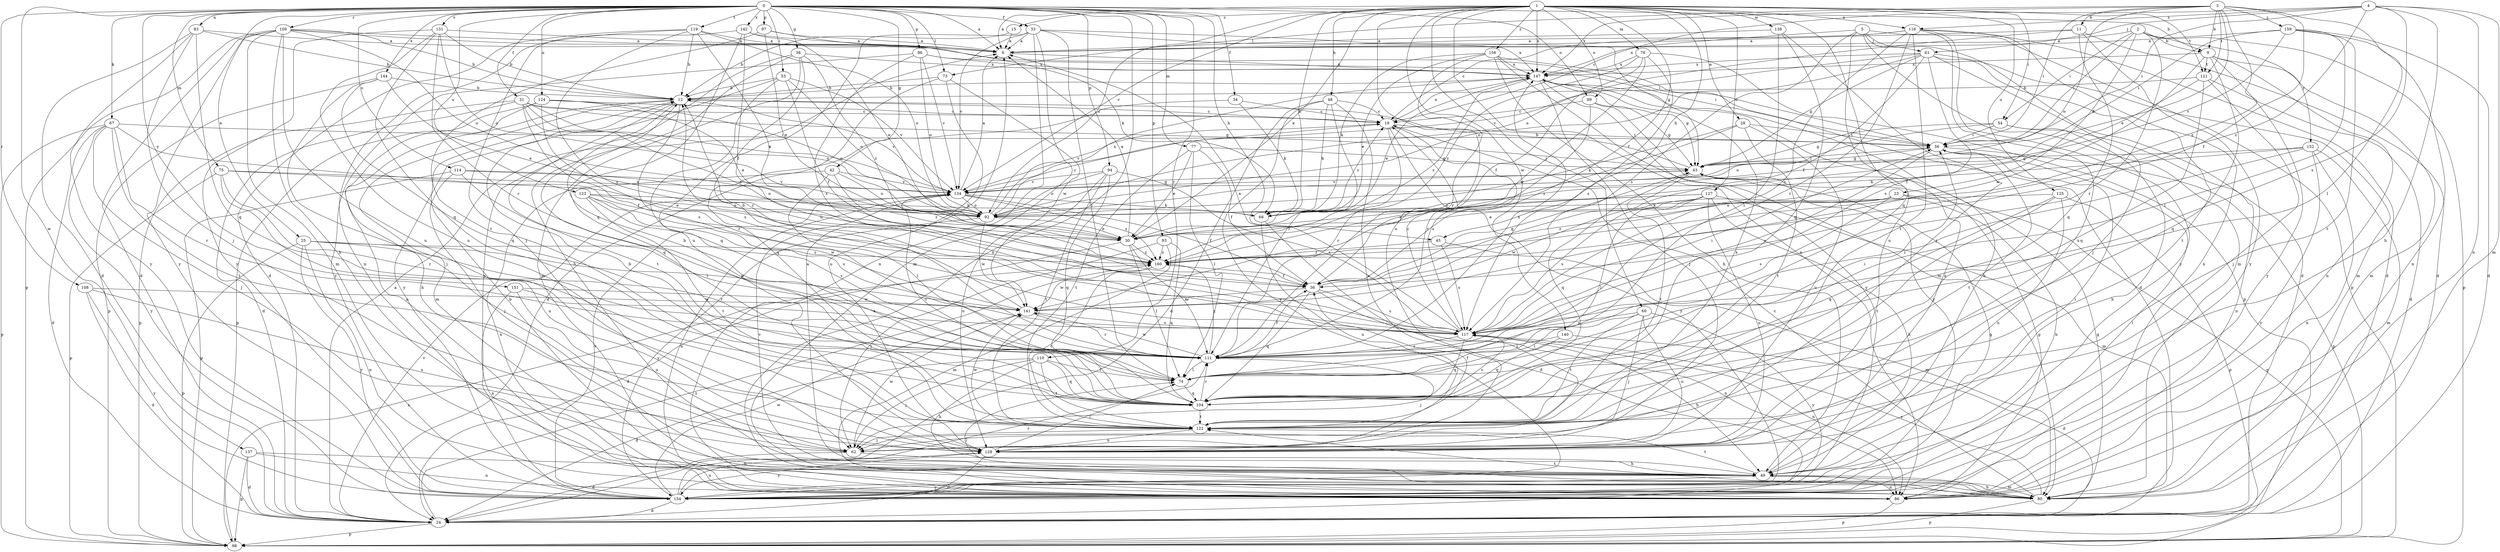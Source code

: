 strict digraph  {
0;
1;
2;
3;
4;
5;
6;
9;
11;
12;
15;
19;
23;
24;
25;
28;
30;
31;
33;
34;
36;
38;
42;
43;
45;
48;
49;
53;
54;
56;
60;
61;
62;
67;
68;
73;
74;
75;
77;
78;
80;
83;
86;
89;
92;
93;
94;
96;
97;
98;
104;
108;
109;
110;
111;
114;
116;
117;
119;
121;
122;
123;
124;
125;
127;
128;
131;
134;
137;
138;
140;
141;
142;
144;
147;
151;
152;
154;
156;
159;
160;
0 -> 6  [label=a];
0 -> 9  [label=b];
0 -> 25  [label=e];
0 -> 31  [label=f];
0 -> 33  [label=f];
0 -> 34  [label=f];
0 -> 38  [label=g];
0 -> 42  [label=g];
0 -> 45  [label=h];
0 -> 53  [label=i];
0 -> 67  [label=k];
0 -> 73  [label=l];
0 -> 75  [label=m];
0 -> 77  [label=m];
0 -> 83  [label=n];
0 -> 86  [label=n];
0 -> 89  [label=o];
0 -> 93  [label=p];
0 -> 94  [label=p];
0 -> 96  [label=p];
0 -> 97  [label=p];
0 -> 108  [label=r];
0 -> 109  [label=r];
0 -> 110  [label=r];
0 -> 114  [label=s];
0 -> 119  [label=t];
0 -> 123  [label=u];
0 -> 124  [label=u];
0 -> 131  [label=v];
0 -> 137  [label=w];
0 -> 142  [label=x];
0 -> 144  [label=x];
0 -> 151  [label=y];
1 -> 6  [label=a];
1 -> 15  [label=c];
1 -> 28  [label=e];
1 -> 30  [label=e];
1 -> 36  [label=f];
1 -> 45  [label=h];
1 -> 48  [label=h];
1 -> 54  [label=i];
1 -> 60  [label=j];
1 -> 68  [label=k];
1 -> 78  [label=m];
1 -> 86  [label=n];
1 -> 89  [label=o];
1 -> 92  [label=o];
1 -> 104  [label=q];
1 -> 116  [label=s];
1 -> 121  [label=t];
1 -> 125  [label=u];
1 -> 127  [label=u];
1 -> 128  [label=u];
1 -> 134  [label=v];
1 -> 138  [label=w];
1 -> 140  [label=w];
1 -> 147  [label=x];
1 -> 156  [label=z];
2 -> 6  [label=a];
2 -> 9  [label=b];
2 -> 23  [label=d];
2 -> 54  [label=i];
2 -> 56  [label=i];
2 -> 98  [label=p];
2 -> 111  [label=r];
2 -> 152  [label=y];
3 -> 9  [label=b];
3 -> 11  [label=b];
3 -> 30  [label=e];
3 -> 36  [label=f];
3 -> 56  [label=i];
3 -> 73  [label=l];
3 -> 74  [label=l];
3 -> 92  [label=o];
3 -> 121  [label=t];
3 -> 147  [label=x];
3 -> 159  [label=z];
3 -> 160  [label=z];
4 -> 19  [label=c];
4 -> 49  [label=h];
4 -> 56  [label=i];
4 -> 61  [label=j];
4 -> 80  [label=m];
4 -> 86  [label=n];
4 -> 116  [label=s];
4 -> 117  [label=s];
4 -> 160  [label=z];
5 -> 24  [label=d];
5 -> 61  [label=j];
5 -> 80  [label=m];
5 -> 98  [label=p];
5 -> 117  [label=s];
5 -> 128  [label=u];
5 -> 147  [label=x];
6 -> 147  [label=x];
9 -> 80  [label=m];
9 -> 86  [label=n];
9 -> 104  [label=q];
9 -> 121  [label=t];
9 -> 141  [label=w];
9 -> 147  [label=x];
9 -> 154  [label=y];
11 -> 6  [label=a];
11 -> 24  [label=d];
11 -> 92  [label=o];
11 -> 104  [label=q];
11 -> 154  [label=y];
12 -> 19  [label=c];
12 -> 80  [label=m];
12 -> 86  [label=n];
12 -> 104  [label=q];
12 -> 111  [label=r];
12 -> 122  [label=t];
12 -> 134  [label=v];
15 -> 6  [label=a];
15 -> 12  [label=b];
19 -> 56  [label=i];
19 -> 111  [label=r];
19 -> 117  [label=s];
19 -> 134  [label=v];
19 -> 147  [label=x];
19 -> 154  [label=y];
23 -> 30  [label=e];
23 -> 49  [label=h];
23 -> 68  [label=k];
23 -> 98  [label=p];
23 -> 117  [label=s];
23 -> 160  [label=z];
24 -> 6  [label=a];
24 -> 98  [label=p];
24 -> 134  [label=v];
24 -> 160  [label=z];
25 -> 86  [label=n];
25 -> 98  [label=p];
25 -> 111  [label=r];
25 -> 141  [label=w];
25 -> 154  [label=y];
25 -> 160  [label=z];
28 -> 56  [label=i];
28 -> 68  [label=k];
28 -> 122  [label=t];
28 -> 128  [label=u];
28 -> 160  [label=z];
30 -> 6  [label=a];
30 -> 24  [label=d];
30 -> 74  [label=l];
30 -> 111  [label=r];
30 -> 160  [label=z];
31 -> 19  [label=c];
31 -> 24  [label=d];
31 -> 43  [label=g];
31 -> 92  [label=o];
31 -> 98  [label=p];
31 -> 117  [label=s];
31 -> 134  [label=v];
31 -> 160  [label=z];
33 -> 6  [label=a];
33 -> 43  [label=g];
33 -> 74  [label=l];
33 -> 80  [label=m];
33 -> 86  [label=n];
33 -> 128  [label=u];
33 -> 134  [label=v];
33 -> 147  [label=x];
34 -> 19  [label=c];
34 -> 68  [label=k];
34 -> 104  [label=q];
36 -> 43  [label=g];
36 -> 86  [label=n];
36 -> 104  [label=q];
36 -> 117  [label=s];
36 -> 141  [label=w];
38 -> 49  [label=h];
38 -> 80  [label=m];
38 -> 111  [label=r];
38 -> 147  [label=x];
38 -> 154  [label=y];
38 -> 160  [label=z];
42 -> 74  [label=l];
42 -> 86  [label=n];
42 -> 92  [label=o];
42 -> 134  [label=v];
42 -> 160  [label=z];
43 -> 12  [label=b];
43 -> 56  [label=i];
43 -> 104  [label=q];
43 -> 122  [label=t];
43 -> 134  [label=v];
45 -> 80  [label=m];
45 -> 117  [label=s];
45 -> 160  [label=z];
48 -> 19  [label=c];
48 -> 24  [label=d];
48 -> 68  [label=k];
48 -> 111  [label=r];
48 -> 128  [label=u];
48 -> 154  [label=y];
49 -> 6  [label=a];
49 -> 80  [label=m];
49 -> 86  [label=n];
49 -> 122  [label=t];
49 -> 134  [label=v];
49 -> 147  [label=x];
49 -> 154  [label=y];
53 -> 12  [label=b];
53 -> 36  [label=f];
53 -> 92  [label=o];
53 -> 104  [label=q];
53 -> 134  [label=v];
53 -> 154  [label=y];
54 -> 43  [label=g];
54 -> 49  [label=h];
54 -> 56  [label=i];
54 -> 86  [label=n];
54 -> 92  [label=o];
56 -> 43  [label=g];
56 -> 98  [label=p];
56 -> 117  [label=s];
56 -> 122  [label=t];
60 -> 62  [label=j];
60 -> 74  [label=l];
60 -> 117  [label=s];
60 -> 122  [label=t];
60 -> 128  [label=u];
60 -> 154  [label=y];
61 -> 36  [label=f];
61 -> 43  [label=g];
61 -> 62  [label=j];
61 -> 80  [label=m];
61 -> 92  [label=o];
61 -> 117  [label=s];
61 -> 122  [label=t];
61 -> 134  [label=v];
61 -> 147  [label=x];
62 -> 24  [label=d];
62 -> 49  [label=h];
62 -> 141  [label=w];
67 -> 24  [label=d];
67 -> 36  [label=f];
67 -> 56  [label=i];
67 -> 62  [label=j];
67 -> 98  [label=p];
67 -> 111  [label=r];
67 -> 122  [label=t];
67 -> 154  [label=y];
68 -> 19  [label=c];
68 -> 24  [label=d];
68 -> 128  [label=u];
73 -> 12  [label=b];
73 -> 24  [label=d];
73 -> 128  [label=u];
73 -> 141  [label=w];
74 -> 12  [label=b];
74 -> 56  [label=i];
74 -> 104  [label=q];
75 -> 30  [label=e];
75 -> 98  [label=p];
75 -> 111  [label=r];
75 -> 128  [label=u];
75 -> 134  [label=v];
77 -> 30  [label=e];
77 -> 36  [label=f];
77 -> 43  [label=g];
77 -> 74  [label=l];
77 -> 122  [label=t];
78 -> 36  [label=f];
78 -> 98  [label=p];
78 -> 117  [label=s];
78 -> 141  [label=w];
78 -> 147  [label=x];
78 -> 160  [label=z];
80 -> 12  [label=b];
80 -> 19  [label=c];
80 -> 43  [label=g];
80 -> 49  [label=h];
80 -> 74  [label=l];
80 -> 98  [label=p];
80 -> 117  [label=s];
80 -> 122  [label=t];
83 -> 6  [label=a];
83 -> 12  [label=b];
83 -> 24  [label=d];
83 -> 62  [label=j];
83 -> 104  [label=q];
83 -> 154  [label=y];
86 -> 43  [label=g];
86 -> 98  [label=p];
89 -> 19  [label=c];
89 -> 43  [label=g];
89 -> 111  [label=r];
89 -> 154  [label=y];
92 -> 19  [label=c];
92 -> 30  [label=e];
92 -> 141  [label=w];
92 -> 147  [label=x];
92 -> 154  [label=y];
93 -> 62  [label=j];
93 -> 80  [label=m];
93 -> 104  [label=q];
93 -> 160  [label=z];
94 -> 92  [label=o];
94 -> 104  [label=q];
94 -> 117  [label=s];
94 -> 122  [label=t];
94 -> 128  [label=u];
94 -> 134  [label=v];
96 -> 56  [label=i];
96 -> 92  [label=o];
96 -> 117  [label=s];
96 -> 134  [label=v];
96 -> 147  [label=x];
96 -> 154  [label=y];
97 -> 6  [label=a];
97 -> 30  [label=e];
97 -> 68  [label=k];
97 -> 122  [label=t];
98 -> 160  [label=z];
104 -> 111  [label=r];
104 -> 117  [label=s];
104 -> 122  [label=t];
104 -> 134  [label=v];
108 -> 24  [label=d];
108 -> 128  [label=u];
108 -> 141  [label=w];
108 -> 154  [label=y];
109 -> 6  [label=a];
109 -> 12  [label=b];
109 -> 24  [label=d];
109 -> 49  [label=h];
109 -> 56  [label=i];
109 -> 80  [label=m];
109 -> 92  [label=o];
109 -> 98  [label=p];
109 -> 128  [label=u];
109 -> 154  [label=y];
110 -> 24  [label=d];
110 -> 49  [label=h];
110 -> 62  [label=j];
110 -> 74  [label=l];
110 -> 104  [label=q];
110 -> 122  [label=t];
111 -> 36  [label=f];
111 -> 62  [label=j];
111 -> 74  [label=l];
111 -> 141  [label=w];
111 -> 147  [label=x];
111 -> 160  [label=z];
114 -> 62  [label=j];
114 -> 74  [label=l];
114 -> 92  [label=o];
114 -> 98  [label=p];
114 -> 134  [label=v];
116 -> 6  [label=a];
116 -> 19  [label=c];
116 -> 24  [label=d];
116 -> 86  [label=n];
116 -> 111  [label=r];
116 -> 117  [label=s];
116 -> 122  [label=t];
116 -> 128  [label=u];
116 -> 154  [label=y];
117 -> 6  [label=a];
117 -> 12  [label=b];
117 -> 19  [label=c];
117 -> 49  [label=h];
117 -> 56  [label=i];
117 -> 86  [label=n];
117 -> 104  [label=q];
117 -> 111  [label=r];
119 -> 6  [label=a];
119 -> 12  [label=b];
119 -> 24  [label=d];
119 -> 86  [label=n];
119 -> 92  [label=o];
119 -> 117  [label=s];
119 -> 160  [label=z];
121 -> 12  [label=b];
121 -> 24  [label=d];
121 -> 36  [label=f];
121 -> 62  [label=j];
121 -> 104  [label=q];
122 -> 12  [label=b];
122 -> 36  [label=f];
122 -> 62  [label=j];
122 -> 128  [label=u];
122 -> 141  [label=w];
122 -> 147  [label=x];
123 -> 68  [label=k];
123 -> 92  [label=o];
123 -> 111  [label=r];
123 -> 117  [label=s];
123 -> 122  [label=t];
123 -> 141  [label=w];
124 -> 19  [label=c];
124 -> 30  [label=e];
124 -> 49  [label=h];
124 -> 92  [label=o];
124 -> 98  [label=p];
124 -> 117  [label=s];
125 -> 92  [label=o];
125 -> 98  [label=p];
125 -> 104  [label=q];
125 -> 122  [label=t];
125 -> 128  [label=u];
127 -> 30  [label=e];
127 -> 49  [label=h];
127 -> 74  [label=l];
127 -> 80  [label=m];
127 -> 92  [label=o];
127 -> 117  [label=s];
127 -> 128  [label=u];
127 -> 141  [label=w];
128 -> 24  [label=d];
128 -> 56  [label=i];
128 -> 74  [label=l];
128 -> 154  [label=y];
131 -> 6  [label=a];
131 -> 12  [label=b];
131 -> 92  [label=o];
131 -> 104  [label=q];
131 -> 111  [label=r];
131 -> 128  [label=u];
131 -> 154  [label=y];
134 -> 6  [label=a];
134 -> 36  [label=f];
134 -> 43  [label=g];
134 -> 68  [label=k];
134 -> 86  [label=n];
134 -> 92  [label=o];
134 -> 160  [label=z];
137 -> 24  [label=d];
137 -> 49  [label=h];
137 -> 86  [label=n];
137 -> 98  [label=p];
138 -> 6  [label=a];
138 -> 62  [label=j];
138 -> 74  [label=l];
138 -> 104  [label=q];
140 -> 24  [label=d];
140 -> 104  [label=q];
140 -> 111  [label=r];
141 -> 12  [label=b];
141 -> 111  [label=r];
141 -> 117  [label=s];
142 -> 6  [label=a];
142 -> 30  [label=e];
142 -> 36  [label=f];
142 -> 62  [label=j];
142 -> 104  [label=q];
144 -> 12  [label=b];
144 -> 30  [label=e];
144 -> 62  [label=j];
144 -> 98  [label=p];
144 -> 104  [label=q];
147 -> 12  [label=b];
147 -> 30  [label=e];
147 -> 43  [label=g];
147 -> 49  [label=h];
147 -> 62  [label=j];
147 -> 154  [label=y];
147 -> 160  [label=z];
151 -> 86  [label=n];
151 -> 117  [label=s];
151 -> 128  [label=u];
151 -> 141  [label=w];
152 -> 43  [label=g];
152 -> 68  [label=k];
152 -> 80  [label=m];
152 -> 86  [label=n];
152 -> 111  [label=r];
152 -> 154  [label=y];
154 -> 24  [label=d];
154 -> 43  [label=g];
154 -> 56  [label=i];
154 -> 111  [label=r];
154 -> 128  [label=u];
154 -> 134  [label=v];
154 -> 141  [label=w];
156 -> 24  [label=d];
156 -> 30  [label=e];
156 -> 49  [label=h];
156 -> 68  [label=k];
156 -> 80  [label=m];
156 -> 111  [label=r];
156 -> 147  [label=x];
159 -> 6  [label=a];
159 -> 24  [label=d];
159 -> 56  [label=i];
159 -> 74  [label=l];
159 -> 86  [label=n];
159 -> 122  [label=t];
159 -> 134  [label=v];
160 -> 36  [label=f];
160 -> 122  [label=t];
160 -> 141  [label=w];
}
